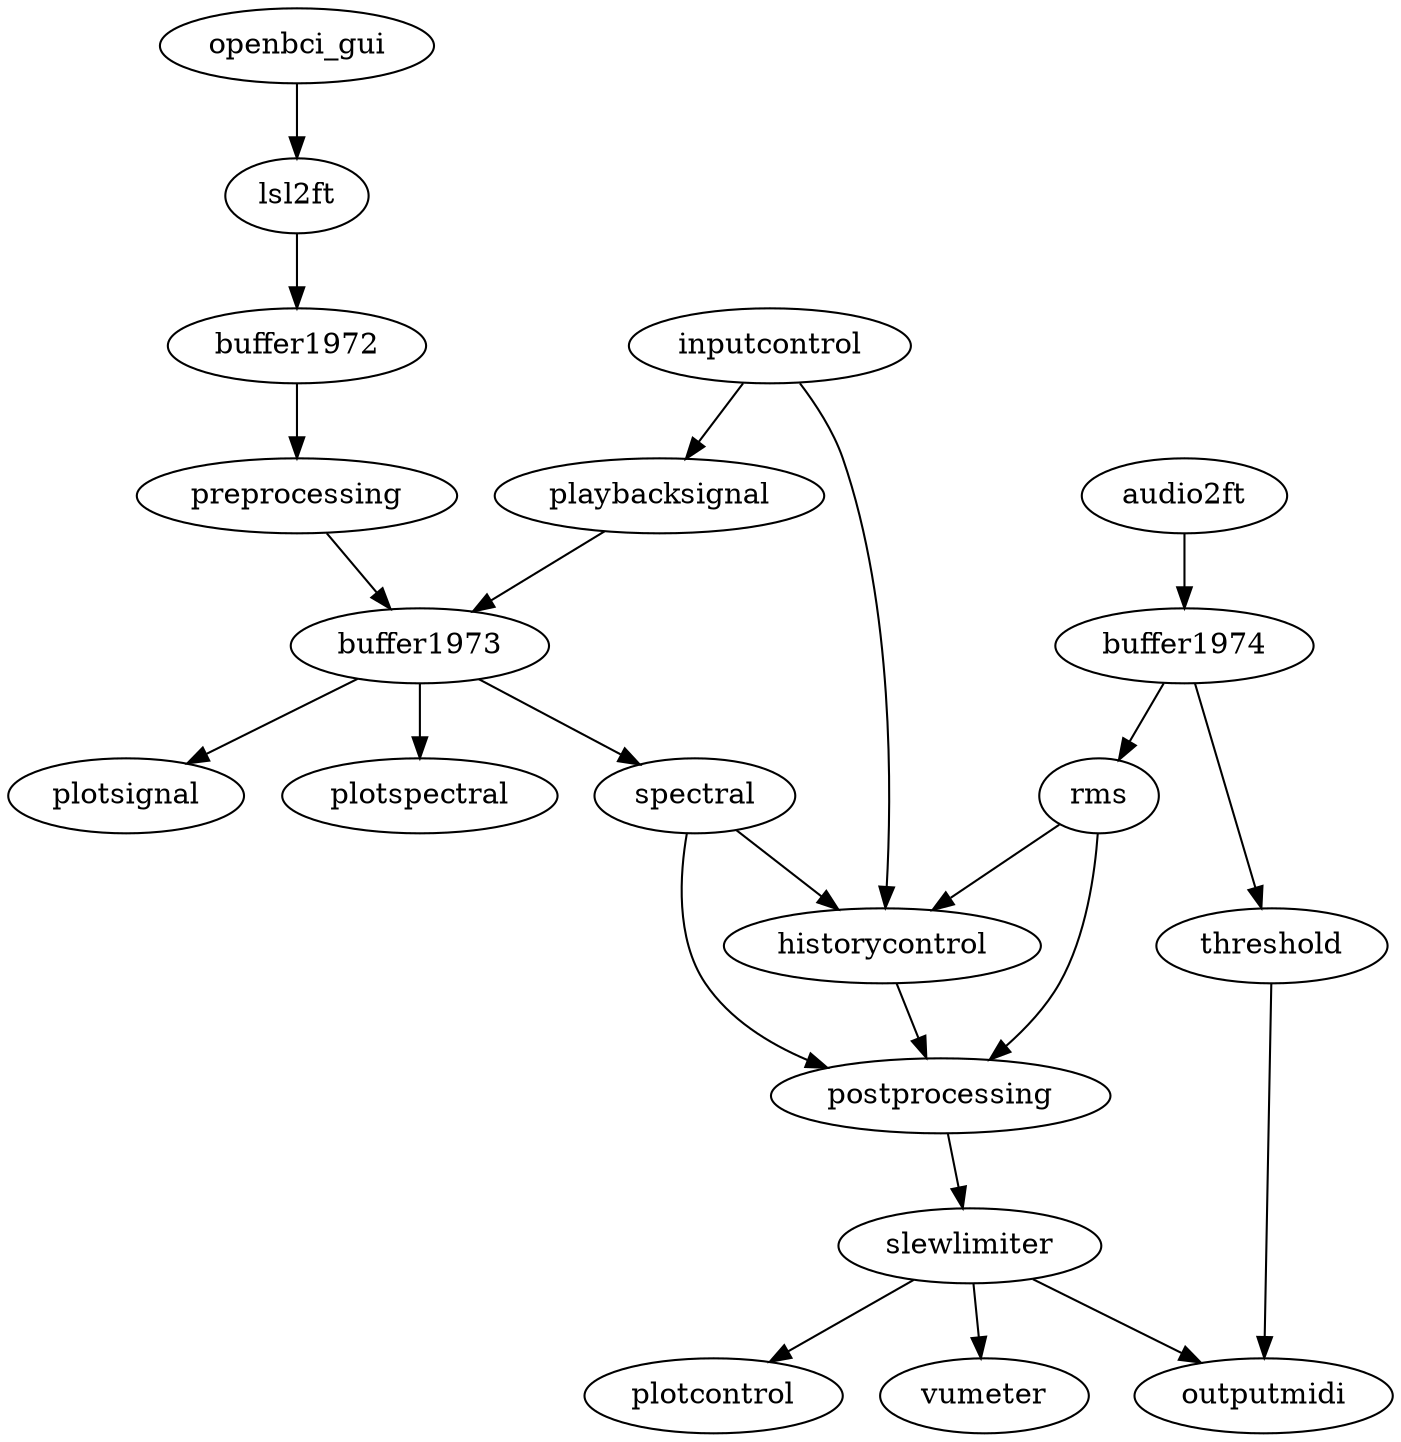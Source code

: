 # To convert this into a bitmap representation, do this
#   dot -Tpng -o patch.png patch.dot
#
digraph {
  openbci_gui -> lsl2ft -> buffer1972 -> preprocessing -> buffer1973;
  playbacksignal -> buffer1973;

  inputcontrol -> historycontrol;
  inputcontrol -> playbacksignal;

  buffer1973 -> plotsignal;
  buffer1973 -> plotspectral;
  buffer1973 -> spectral;

  audio2ft -> buffer1974;
  buffer1974 -> threshold;
  buffer1974 -> rms;

  spectral -> postprocessing;
  spectral -> historycontrol;

  rms -> postprocessing;
  rms -> historycontrol;

  historycontrol -> postprocessing -> slewlimiter;

  slewlimiter -> vumeter;
  slewlimiter -> plotcontrol;
  slewlimiter -> outputmidi;
  threshold -> outputmidi;
}

